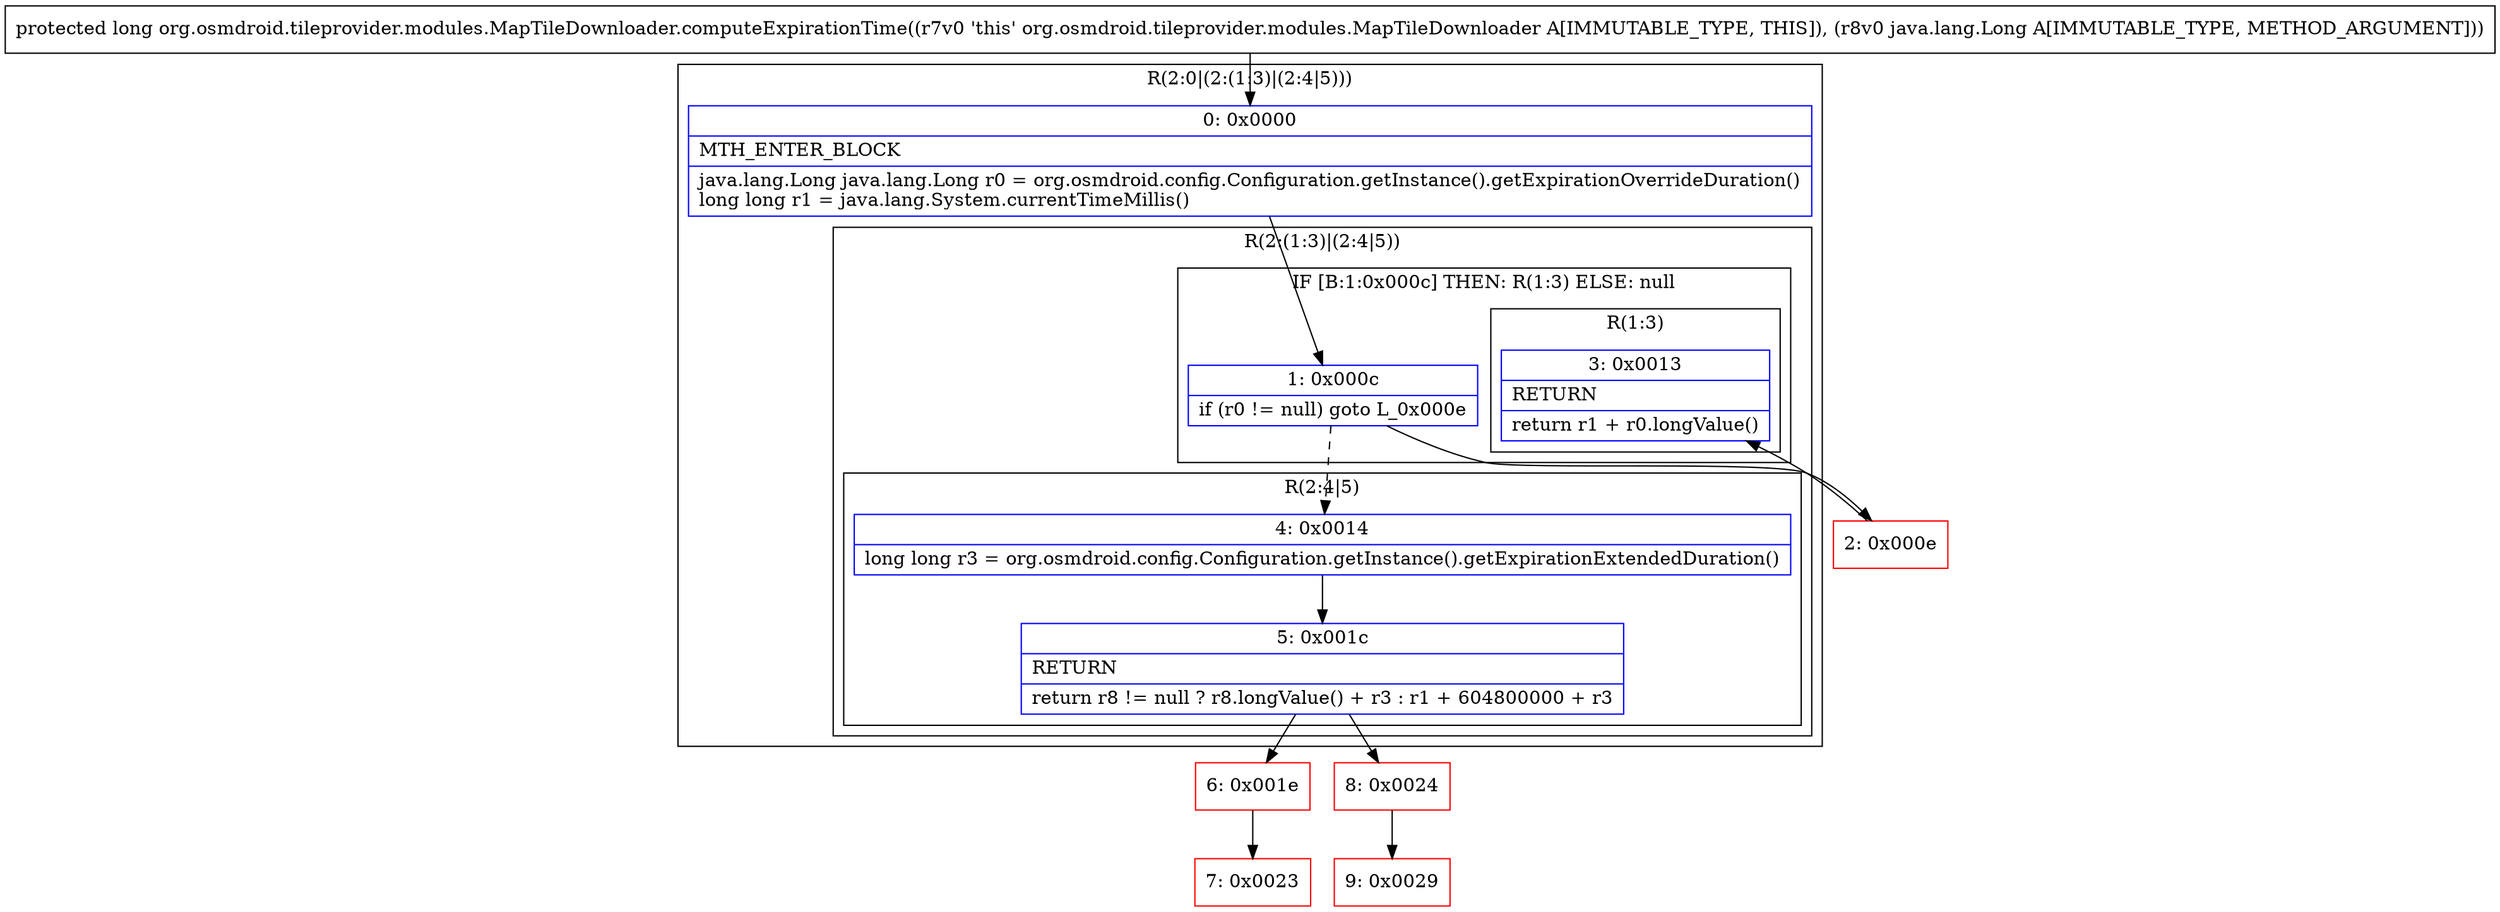 digraph "CFG fororg.osmdroid.tileprovider.modules.MapTileDownloader.computeExpirationTime(Ljava\/lang\/Long;)J" {
subgraph cluster_Region_1387069852 {
label = "R(2:0|(2:(1:3)|(2:4|5)))";
node [shape=record,color=blue];
Node_0 [shape=record,label="{0\:\ 0x0000|MTH_ENTER_BLOCK\l|java.lang.Long java.lang.Long r0 = org.osmdroid.config.Configuration.getInstance().getExpirationOverrideDuration()\llong long r1 = java.lang.System.currentTimeMillis()\l}"];
subgraph cluster_Region_1632537149 {
label = "R(2:(1:3)|(2:4|5))";
node [shape=record,color=blue];
subgraph cluster_IfRegion_360898843 {
label = "IF [B:1:0x000c] THEN: R(1:3) ELSE: null";
node [shape=record,color=blue];
Node_1 [shape=record,label="{1\:\ 0x000c|if (r0 != null) goto L_0x000e\l}"];
subgraph cluster_Region_1748578321 {
label = "R(1:3)";
node [shape=record,color=blue];
Node_3 [shape=record,label="{3\:\ 0x0013|RETURN\l|return r1 + r0.longValue()\l}"];
}
}
subgraph cluster_Region_2082760645 {
label = "R(2:4|5)";
node [shape=record,color=blue];
Node_4 [shape=record,label="{4\:\ 0x0014|long long r3 = org.osmdroid.config.Configuration.getInstance().getExpirationExtendedDuration()\l}"];
Node_5 [shape=record,label="{5\:\ 0x001c|RETURN\l|return r8 != null ? r8.longValue() + r3 : r1 + 604800000 + r3\l}"];
}
}
}
Node_2 [shape=record,color=red,label="{2\:\ 0x000e}"];
Node_6 [shape=record,color=red,label="{6\:\ 0x001e}"];
Node_7 [shape=record,color=red,label="{7\:\ 0x0023}"];
Node_8 [shape=record,color=red,label="{8\:\ 0x0024}"];
Node_9 [shape=record,color=red,label="{9\:\ 0x0029}"];
MethodNode[shape=record,label="{protected long org.osmdroid.tileprovider.modules.MapTileDownloader.computeExpirationTime((r7v0 'this' org.osmdroid.tileprovider.modules.MapTileDownloader A[IMMUTABLE_TYPE, THIS]), (r8v0 java.lang.Long A[IMMUTABLE_TYPE, METHOD_ARGUMENT])) }"];
MethodNode -> Node_0;
Node_0 -> Node_1;
Node_1 -> Node_2;
Node_1 -> Node_4[style=dashed];
Node_4 -> Node_5;
Node_5 -> Node_6;
Node_5 -> Node_8;
Node_2 -> Node_3;
Node_6 -> Node_7;
Node_8 -> Node_9;
}

